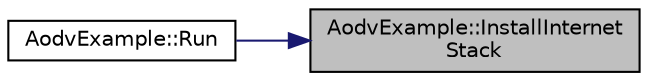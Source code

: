digraph "AodvExample::InstallInternetStack"
{
 // LATEX_PDF_SIZE
  edge [fontname="Helvetica",fontsize="10",labelfontname="Helvetica",labelfontsize="10"];
  node [fontname="Helvetica",fontsize="10",shape=record];
  rankdir="RL";
  Node1 [label="AodvExample::InstallInternet\lStack",height=0.2,width=0.4,color="black", fillcolor="grey75", style="filled", fontcolor="black",tooltip="Create the network."];
  Node1 -> Node2 [dir="back",color="midnightblue",fontsize="10",style="solid",fontname="Helvetica"];
  Node2 [label="AodvExample::Run",height=0.2,width=0.4,color="black", fillcolor="white", style="filled",URL="$class_aodv_example.html#a954ace72fd69c0a09193047d33d9ad61",tooltip="Run simulation."];
}
